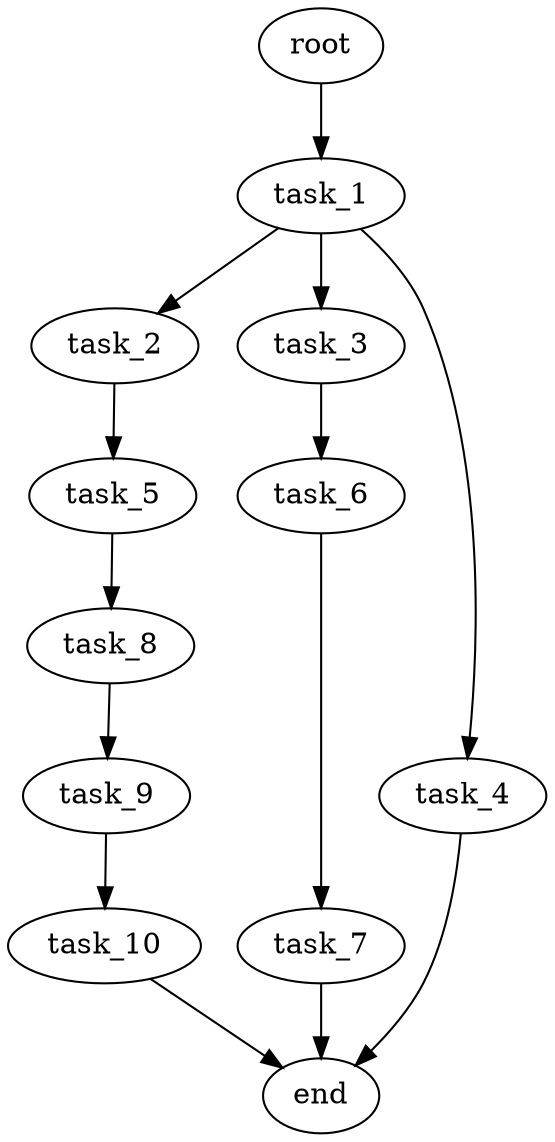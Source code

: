 digraph G {
  root [size="0.000000e+00"];
  task_1 [size="8.321600e+09"];
  task_2 [size="4.984257e+09"];
  task_3 [size="7.166317e+09"];
  task_4 [size="5.089211e+09"];
  task_5 [size="2.734976e+09"];
  task_6 [size="8.347405e+09"];
  task_7 [size="9.802466e+09"];
  task_8 [size="2.438065e+09"];
  task_9 [size="5.513100e+09"];
  task_10 [size="3.836477e+09"];
  end [size="0.000000e+00"];

  root -> task_1 [size="1.000000e-12"];
  task_1 -> task_2 [size="4.984257e+08"];
  task_1 -> task_3 [size="7.166317e+08"];
  task_1 -> task_4 [size="5.089211e+08"];
  task_2 -> task_5 [size="2.734976e+08"];
  task_3 -> task_6 [size="8.347405e+08"];
  task_4 -> end [size="1.000000e-12"];
  task_5 -> task_8 [size="2.438065e+08"];
  task_6 -> task_7 [size="9.802466e+08"];
  task_7 -> end [size="1.000000e-12"];
  task_8 -> task_9 [size="5.513100e+08"];
  task_9 -> task_10 [size="3.836477e+08"];
  task_10 -> end [size="1.000000e-12"];
}

